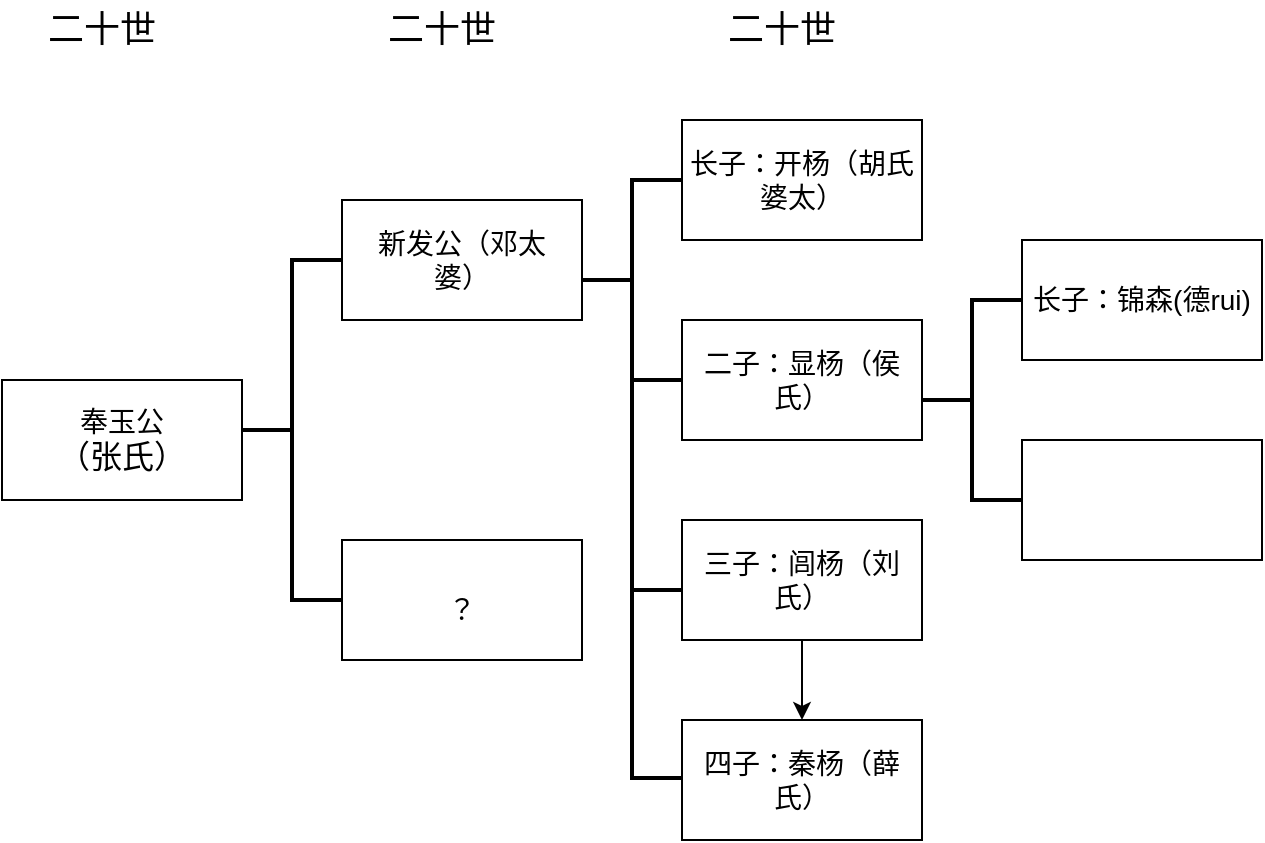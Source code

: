 <mxfile version="24.5.2" type="github">
  <diagram name="第 1 页" id="a3wWLOY99gl7KxZ9aG14">
    <mxGraphModel dx="1163" dy="570" grid="1" gridSize="10" guides="0" tooltips="1" connect="1" arrows="1" fold="1" page="1" pageScale="1" pageWidth="827" pageHeight="1169" math="0" shadow="0">
      <root>
        <mxCell id="0" />
        <mxCell id="1" parent="0" />
        <mxCell id="-UbHEKh8l_d8gub23TeE-1" value="&lt;font style=&quot;font-size: 14px;&quot;&gt;奉玉公&lt;/font&gt;&lt;div&gt;&lt;font size=&quot;3&quot;&gt;（张氏）&lt;/font&gt;&lt;/div&gt;" style="rounded=0;whiteSpace=wrap;html=1;" vertex="1" parent="1">
          <mxGeometry x="30" y="610" width="120" height="60" as="geometry" />
        </mxCell>
        <mxCell id="-UbHEKh8l_d8gub23TeE-2" value="&lt;font style=&quot;font-size: 18px;&quot;&gt;二十世&lt;/font&gt;" style="text;strokeColor=none;align=center;fillColor=none;html=1;verticalAlign=middle;whiteSpace=wrap;rounded=0;" vertex="1" parent="1">
          <mxGeometry x="50" y="420" width="60" height="30" as="geometry" />
        </mxCell>
        <mxCell id="-UbHEKh8l_d8gub23TeE-3" value="" style="strokeWidth=2;html=1;shape=mxgraph.flowchart.annotation_2;align=left;labelPosition=right;pointerEvents=1;" vertex="1" parent="1">
          <mxGeometry x="150" y="550" width="50" height="170" as="geometry" />
        </mxCell>
        <mxCell id="-UbHEKh8l_d8gub23TeE-5" value="" style="verticalLabelPosition=bottom;verticalAlign=top;html=1;shape=mxgraph.basic.rect;fillColor2=none;strokeWidth=1;size=20;indent=95.33;" vertex="1" parent="1">
          <mxGeometry x="200" y="520" width="120" height="60" as="geometry" />
        </mxCell>
        <mxCell id="-UbHEKh8l_d8gub23TeE-6" value="新发公（邓太婆）" style="text;strokeColor=none;align=center;fillColor=none;html=1;verticalAlign=middle;whiteSpace=wrap;rounded=0;fontSize=14;" vertex="1" parent="1">
          <mxGeometry x="210" y="530" width="100" height="40" as="geometry" />
        </mxCell>
        <mxCell id="-UbHEKh8l_d8gub23TeE-7" value="" style="verticalLabelPosition=bottom;verticalAlign=top;html=1;shape=mxgraph.basic.rect;fillColor2=none;strokeWidth=1;size=20;indent=5;" vertex="1" parent="1">
          <mxGeometry x="200" y="690" width="120" height="60" as="geometry" />
        </mxCell>
        <mxCell id="-UbHEKh8l_d8gub23TeE-8" value="&lt;font style=&quot;font-size: 14px;&quot;&gt;？&lt;/font&gt;" style="text;strokeColor=none;align=center;fillColor=none;html=1;verticalAlign=middle;whiteSpace=wrap;rounded=0;" vertex="1" parent="1">
          <mxGeometry x="230" y="710" width="60" height="30" as="geometry" />
        </mxCell>
        <mxCell id="-UbHEKh8l_d8gub23TeE-9" value="" style="strokeWidth=2;html=1;shape=mxgraph.flowchart.annotation_2;align=left;labelPosition=right;pointerEvents=1;" vertex="1" parent="1">
          <mxGeometry x="320" y="510" width="50" height="100" as="geometry" />
        </mxCell>
        <mxCell id="-UbHEKh8l_d8gub23TeE-10" value="" style="verticalLabelPosition=bottom;verticalAlign=top;html=1;shape=mxgraph.basic.rect;fillColor2=none;strokeWidth=1;size=20;indent=5;" vertex="1" parent="1">
          <mxGeometry x="370" y="480" width="120" height="60" as="geometry" />
        </mxCell>
        <mxCell id="-UbHEKh8l_d8gub23TeE-11" value="" style="verticalLabelPosition=bottom;verticalAlign=top;html=1;shape=mxgraph.basic.rect;fillColor2=none;strokeWidth=1;size=20;indent=5;" vertex="1" parent="1">
          <mxGeometry x="370" y="580" width="120" height="60" as="geometry" />
        </mxCell>
        <mxCell id="-UbHEKh8l_d8gub23TeE-12" value="&lt;font style=&quot;font-size: 18px;&quot;&gt;二十世&lt;/font&gt;" style="text;strokeColor=none;align=center;fillColor=none;html=1;verticalAlign=middle;whiteSpace=wrap;rounded=0;" vertex="1" parent="1">
          <mxGeometry x="220" y="420" width="60" height="30" as="geometry" />
        </mxCell>
        <mxCell id="-UbHEKh8l_d8gub23TeE-13" value="&lt;font style=&quot;font-size: 18px;&quot;&gt;二十世&lt;/font&gt;" style="text;strokeColor=none;align=center;fillColor=none;html=1;verticalAlign=middle;whiteSpace=wrap;rounded=0;" vertex="1" parent="1">
          <mxGeometry x="390" y="420" width="60" height="30" as="geometry" />
        </mxCell>
        <mxCell id="-UbHEKh8l_d8gub23TeE-15" value="" style="line;strokeWidth=2;direction=south;html=1;" vertex="1" parent="1">
          <mxGeometry x="340" y="610" width="10" height="200" as="geometry" />
        </mxCell>
        <mxCell id="-UbHEKh8l_d8gub23TeE-18" value="" style="line;strokeWidth=2;html=1;" vertex="1" parent="1">
          <mxGeometry x="345" y="710" width="25" height="10" as="geometry" />
        </mxCell>
        <mxCell id="-UbHEKh8l_d8gub23TeE-24" value="" style="line;strokeWidth=2;html=1;" vertex="1" parent="1">
          <mxGeometry x="346" y="804" width="25" height="10" as="geometry" />
        </mxCell>
        <mxCell id="-UbHEKh8l_d8gub23TeE-25" value="Text" style="text;strokeColor=none;align=center;fillColor=none;html=1;verticalAlign=middle;whiteSpace=wrap;rounded=0;" vertex="1" parent="1">
          <mxGeometry x="370" y="680" width="120" height="60" as="geometry" />
        </mxCell>
        <mxCell id="-UbHEKh8l_d8gub23TeE-26" value="长子：开杨（胡氏婆太）" style="text;strokeColor=none;align=center;fillColor=none;html=1;verticalAlign=middle;whiteSpace=wrap;rounded=0;fontSize=14;" vertex="1" parent="1">
          <mxGeometry x="370" y="480" width="120" height="60" as="geometry" />
        </mxCell>
        <mxCell id="-UbHEKh8l_d8gub23TeE-28" value="&lt;font style=&quot;font-size: 14px;&quot;&gt;二子：显杨（侯氏）&lt;/font&gt;" style="text;strokeColor=none;align=center;fillColor=none;html=1;verticalAlign=middle;whiteSpace=wrap;rounded=0;" vertex="1" parent="1">
          <mxGeometry x="380" y="580" width="100" height="60" as="geometry" />
        </mxCell>
        <mxCell id="-UbHEKh8l_d8gub23TeE-31" value="" style="edgeStyle=orthogonalEdgeStyle;rounded=0;orthogonalLoop=1;jettySize=auto;html=1;" edge="1" parent="1" source="-UbHEKh8l_d8gub23TeE-29" target="-UbHEKh8l_d8gub23TeE-30">
          <mxGeometry relative="1" as="geometry" />
        </mxCell>
        <mxCell id="-UbHEKh8l_d8gub23TeE-29" value="&lt;font style=&quot;font-size: 14px;&quot;&gt;三子：闾杨（刘氏）&lt;/font&gt;" style="rounded=0;whiteSpace=wrap;html=1;" vertex="1" parent="1">
          <mxGeometry x="370" y="680" width="120" height="60" as="geometry" />
        </mxCell>
        <mxCell id="-UbHEKh8l_d8gub23TeE-30" value="" style="rounded=0;whiteSpace=wrap;html=1;" vertex="1" parent="1">
          <mxGeometry x="370" y="780" width="120" height="60" as="geometry" />
        </mxCell>
        <mxCell id="-UbHEKh8l_d8gub23TeE-32" value="&lt;span style=&quot;font-size: 14px;&quot;&gt;四子：秦杨（薛氏）&lt;/span&gt;" style="text;strokeColor=none;align=center;fillColor=none;html=1;verticalAlign=middle;whiteSpace=wrap;rounded=0;" vertex="1" parent="1">
          <mxGeometry x="370" y="780" width="120" height="60" as="geometry" />
        </mxCell>
        <mxCell id="-UbHEKh8l_d8gub23TeE-33" value="" style="strokeWidth=2;html=1;shape=mxgraph.flowchart.annotation_2;align=left;labelPosition=right;pointerEvents=1;" vertex="1" parent="1">
          <mxGeometry x="490" y="570" width="50" height="100" as="geometry" />
        </mxCell>
        <mxCell id="-UbHEKh8l_d8gub23TeE-34" value="" style="verticalLabelPosition=bottom;verticalAlign=top;html=1;shape=mxgraph.basic.rect;fillColor2=none;strokeWidth=1;size=20;indent=5;" vertex="1" parent="1">
          <mxGeometry x="540" y="540" width="120" height="60" as="geometry" />
        </mxCell>
        <mxCell id="-UbHEKh8l_d8gub23TeE-35" value="" style="verticalLabelPosition=bottom;verticalAlign=top;html=1;shape=mxgraph.basic.rect;fillColor2=none;strokeWidth=1;size=20;indent=5;" vertex="1" parent="1">
          <mxGeometry x="540" y="640" width="120" height="60" as="geometry" />
        </mxCell>
        <mxCell id="-UbHEKh8l_d8gub23TeE-36" value="&lt;span style=&quot;font-size: 14px;&quot;&gt;长子：锦森(德rui)&lt;/span&gt;" style="text;strokeColor=none;align=center;fillColor=none;html=1;verticalAlign=middle;whiteSpace=wrap;rounded=0;" vertex="1" parent="1">
          <mxGeometry x="540" y="540" width="120" height="60" as="geometry" />
        </mxCell>
      </root>
    </mxGraphModel>
  </diagram>
</mxfile>
